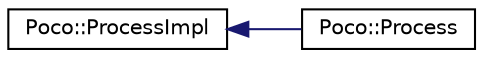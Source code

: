 digraph "Graphical Class Hierarchy"
{
 // LATEX_PDF_SIZE
  edge [fontname="Helvetica",fontsize="10",labelfontname="Helvetica",labelfontsize="10"];
  node [fontname="Helvetica",fontsize="10",shape=record];
  rankdir="LR";
  Node0 [label="Poco::ProcessImpl",height=0.2,width=0.4,color="black", fillcolor="white", style="filled",URL="$classPoco_1_1ProcessImpl.html",tooltip=" "];
  Node0 -> Node1 [dir="back",color="midnightblue",fontsize="10",style="solid",fontname="Helvetica"];
  Node1 [label="Poco::Process",height=0.2,width=0.4,color="black", fillcolor="white", style="filled",URL="$classPoco_1_1Process.html",tooltip="This class provides methods for working with processes."];
}
